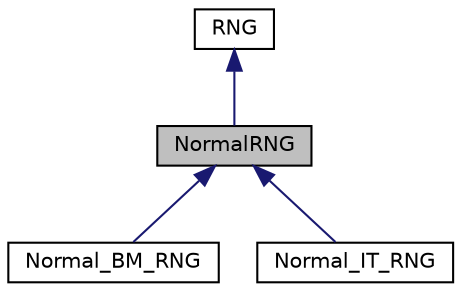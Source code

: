 digraph "NormalRNG"
{
 // LATEX_PDF_SIZE
  edge [fontname="Helvetica",fontsize="10",labelfontname="Helvetica",labelfontsize="10"];
  node [fontname="Helvetica",fontsize="10",shape=record];
  Node1 [label="NormalRNG",height=0.2,width=0.4,color="black", fillcolor="grey75", style="filled", fontcolor="black",tooltip=" "];
  Node2 -> Node1 [dir="back",color="midnightblue",fontsize="10",style="solid"];
  Node2 [label="RNG",height=0.2,width=0.4,color="black", fillcolor="white", style="filled",URL="$classRNG.html",tooltip=" "];
  Node1 -> Node3 [dir="back",color="midnightblue",fontsize="10",style="solid"];
  Node3 [label="Normal_BM_RNG",height=0.2,width=0.4,color="black", fillcolor="white", style="filled",URL="$classNormal__BM__RNG.html",tooltip=" "];
  Node1 -> Node4 [dir="back",color="midnightblue",fontsize="10",style="solid"];
  Node4 [label="Normal_IT_RNG",height=0.2,width=0.4,color="black", fillcolor="white", style="filled",URL="$classNormal__IT__RNG.html",tooltip=" "];
}
